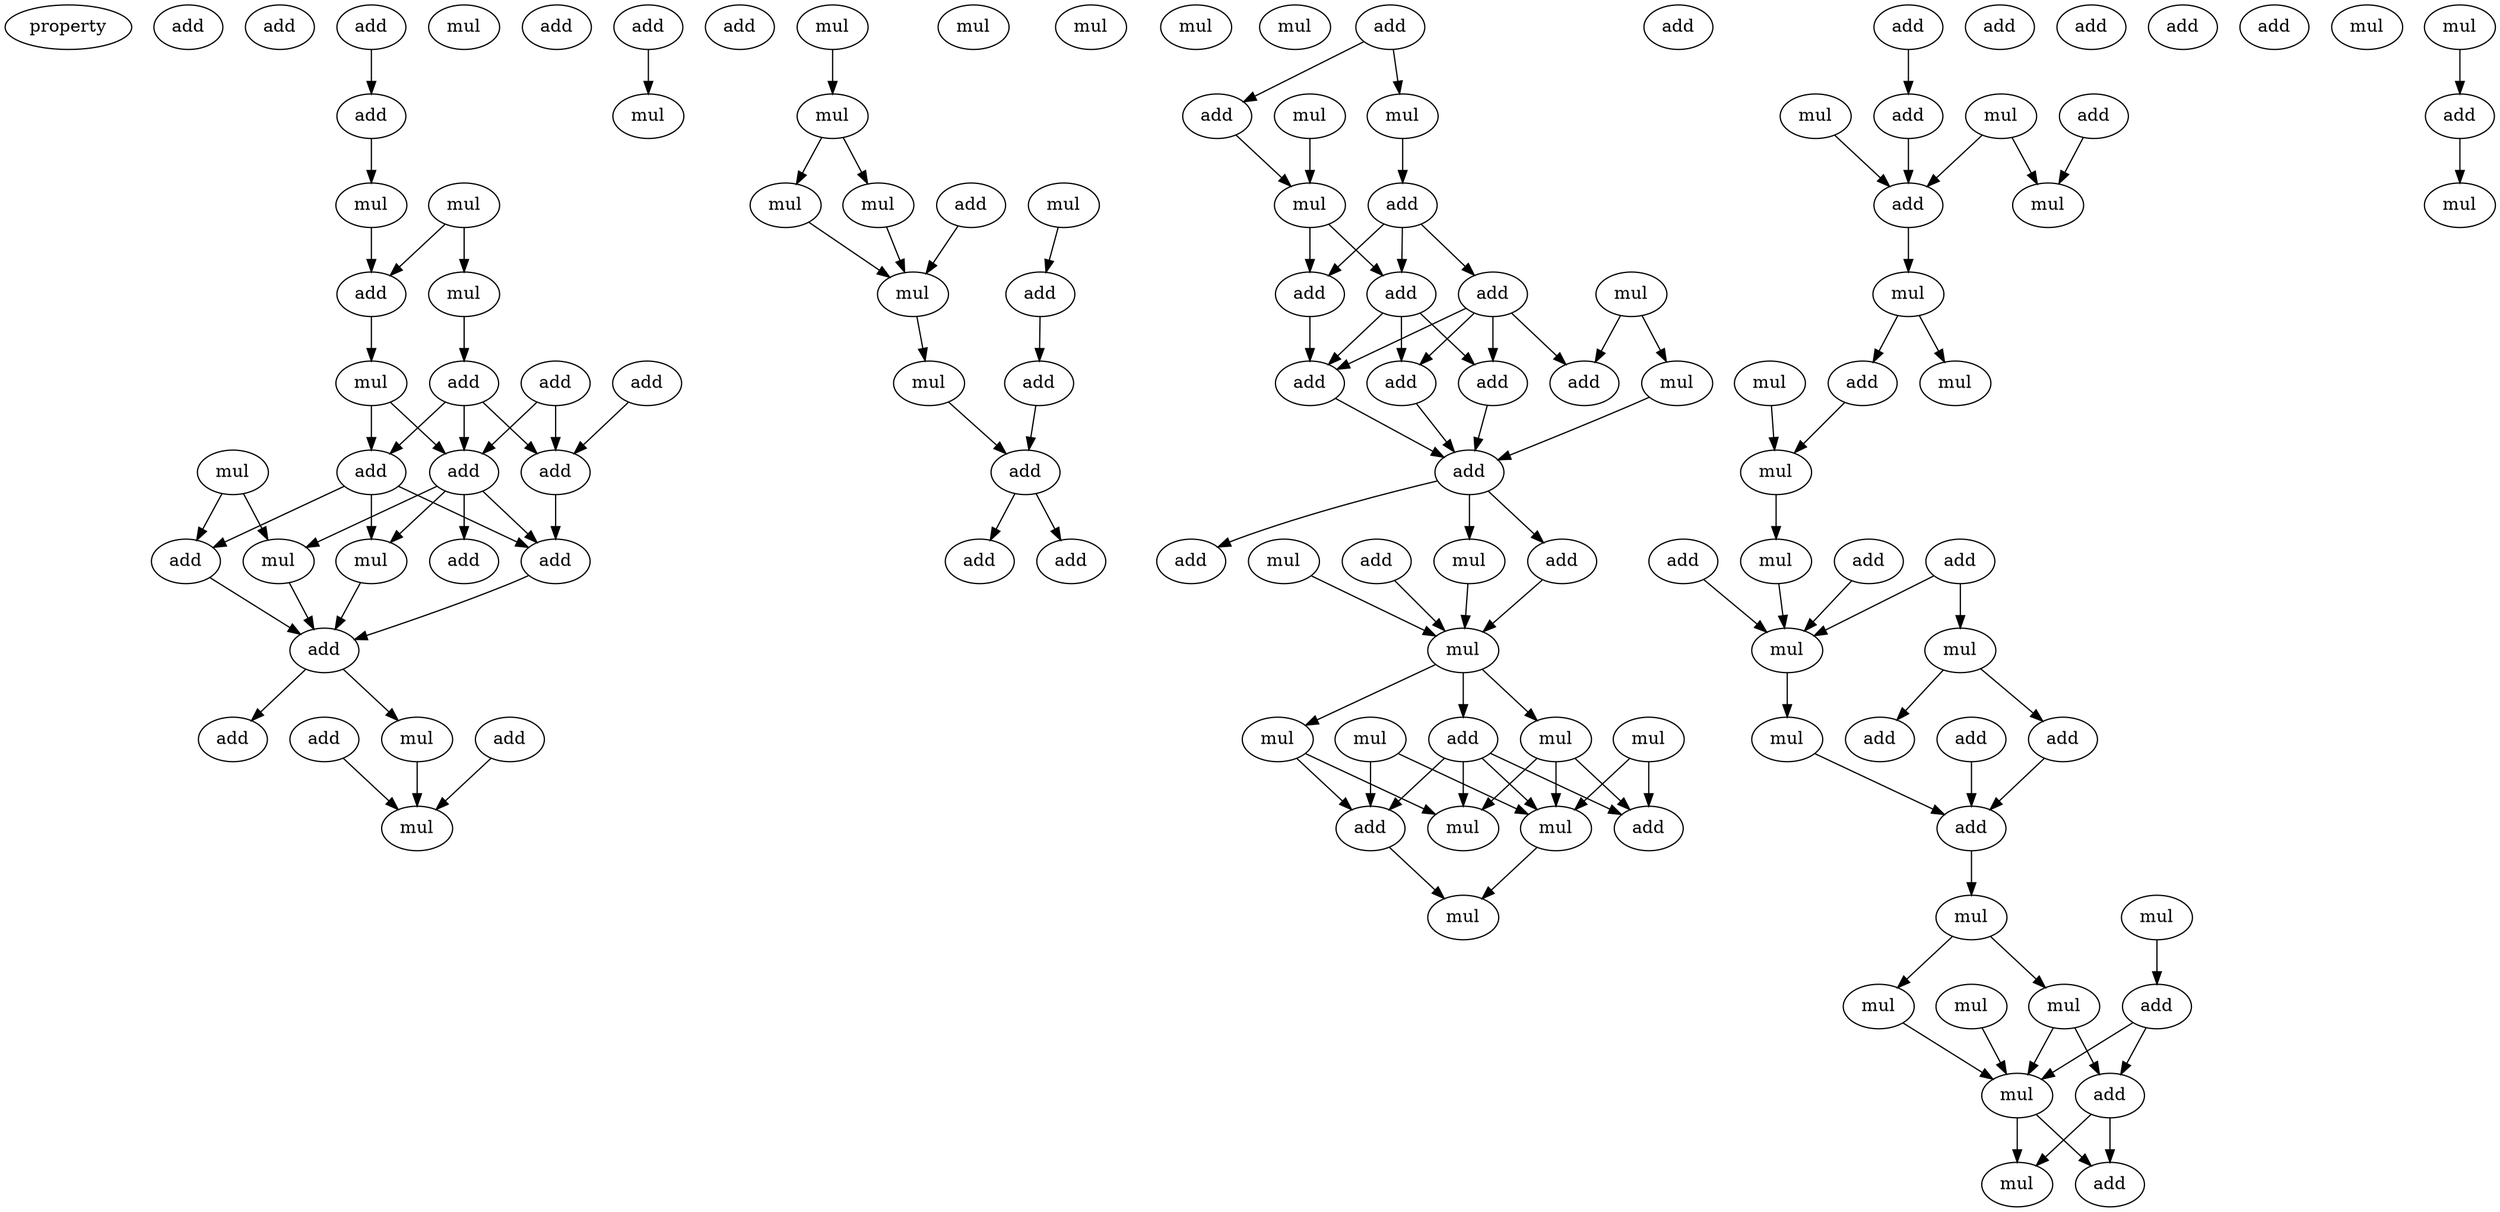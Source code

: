 digraph {
    node [fontcolor=black]
    property [mul=2,lf=1.1]
    0 [ label = add ];
    1 [ label = add ];
    2 [ label = add ];
    3 [ label = add ];
    4 [ label = mul ];
    5 [ label = mul ];
    6 [ label = mul ];
    7 [ label = mul ];
    8 [ label = add ];
    9 [ label = add ];
    10 [ label = mul ];
    11 [ label = add ];
    12 [ label = add ];
    13 [ label = add ];
    14 [ label = mul ];
    15 [ label = add ];
    16 [ label = add ];
    17 [ label = add ];
    18 [ label = mul ];
    19 [ label = mul ];
    20 [ label = add ];
    21 [ label = add ];
    22 [ label = add ];
    23 [ label = add ];
    24 [ label = add ];
    25 [ label = add ];
    26 [ label = add ];
    27 [ label = mul ];
    28 [ label = mul ];
    29 [ label = add ];
    30 [ label = add ];
    31 [ label = mul ];
    32 [ label = mul ];
    33 [ label = mul ];
    34 [ label = mul ];
    35 [ label = mul ];
    36 [ label = mul ];
    37 [ label = mul ];
    38 [ label = add ];
    39 [ label = mul ];
    40 [ label = add ];
    41 [ label = add ];
    42 [ label = mul ];
    43 [ label = mul ];
    44 [ label = add ];
    45 [ label = mul ];
    46 [ label = add ];
    47 [ label = mul ];
    48 [ label = add ];
    49 [ label = add ];
    50 [ label = add ];
    51 [ label = mul ];
    52 [ label = mul ];
    53 [ label = add ];
    54 [ label = mul ];
    55 [ label = add ];
    56 [ label = add ];
    57 [ label = add ];
    58 [ label = mul ];
    59 [ label = add ];
    60 [ label = add ];
    61 [ label = add ];
    62 [ label = add ];
    63 [ label = mul ];
    64 [ label = add ];
    65 [ label = mul ];
    66 [ label = mul ];
    67 [ label = add ];
    68 [ label = add ];
    69 [ label = add ];
    70 [ label = mul ];
    71 [ label = mul ];
    72 [ label = mul ];
    73 [ label = mul ];
    74 [ label = add ];
    75 [ label = mul ];
    76 [ label = mul ];
    77 [ label = add ];
    78 [ label = mul ];
    79 [ label = add ];
    80 [ label = mul ];
    81 [ label = add ];
    82 [ label = add ];
    83 [ label = mul ];
    84 [ label = mul ];
    85 [ label = add ];
    86 [ label = add ];
    87 [ label = add ];
    88 [ label = add ];
    89 [ label = mul ];
    90 [ label = mul ];
    91 [ label = add ];
    92 [ label = mul ];
    93 [ label = add ];
    94 [ label = mul ];
    95 [ label = add ];
    96 [ label = mul ];
    97 [ label = mul ];
    98 [ label = add ];
    99 [ label = add ];
    100 [ label = add ];
    101 [ label = add ];
    102 [ label = mul ];
    103 [ label = mul ];
    104 [ label = add ];
    105 [ label = mul ];
    106 [ label = add ];
    107 [ label = add ];
    108 [ label = add ];
    109 [ label = mul ];
    110 [ label = mul ];
    111 [ label = mul ];
    112 [ label = add ];
    113 [ label = mul ];
    114 [ label = mul ];
    115 [ label = add ];
    116 [ label = mul ];
    117 [ label = mul ];
    118 [ label = mul ];
    119 [ label = mul ];
    120 [ label = add ];
    121 [ label = add ];
    122 [ label = mul ];
    2 -> 3 [ name = 0 ];
    3 -> 4 [ name = 1 ];
    4 -> 8 [ name = 2 ];
    5 -> 7 [ name = 3 ];
    5 -> 8 [ name = 4 ];
    7 -> 11 [ name = 5 ];
    8 -> 10 [ name = 6 ];
    9 -> 13 [ name = 7 ];
    10 -> 15 [ name = 8 ];
    10 -> 16 [ name = 9 ];
    11 -> 13 [ name = 10 ];
    11 -> 15 [ name = 11 ];
    11 -> 16 [ name = 12 ];
    12 -> 13 [ name = 13 ];
    12 -> 15 [ name = 14 ];
    13 -> 20 [ name = 15 ];
    14 -> 17 [ name = 16 ];
    14 -> 19 [ name = 17 ];
    15 -> 18 [ name = 18 ];
    15 -> 19 [ name = 19 ];
    15 -> 20 [ name = 20 ];
    15 -> 21 [ name = 21 ];
    16 -> 17 [ name = 22 ];
    16 -> 18 [ name = 23 ];
    16 -> 20 [ name = 24 ];
    17 -> 22 [ name = 25 ];
    18 -> 22 [ name = 26 ];
    19 -> 22 [ name = 27 ];
    20 -> 22 [ name = 28 ];
    22 -> 24 [ name = 29 ];
    22 -> 27 [ name = 30 ];
    23 -> 28 [ name = 31 ];
    25 -> 28 [ name = 32 ];
    27 -> 28 [ name = 33 ];
    29 -> 32 [ name = 34 ];
    31 -> 33 [ name = 35 ];
    33 -> 35 [ name = 36 ];
    33 -> 36 [ name = 37 ];
    35 -> 39 [ name = 38 ];
    36 -> 39 [ name = 39 ];
    37 -> 40 [ name = 40 ];
    38 -> 39 [ name = 41 ];
    39 -> 43 [ name = 42 ];
    40 -> 41 [ name = 43 ];
    41 -> 44 [ name = 44 ];
    43 -> 44 [ name = 45 ];
    44 -> 46 [ name = 46 ];
    44 -> 48 [ name = 47 ];
    49 -> 50 [ name = 48 ];
    49 -> 51 [ name = 49 ];
    50 -> 54 [ name = 50 ];
    51 -> 53 [ name = 51 ];
    52 -> 54 [ name = 52 ];
    53 -> 55 [ name = 53 ];
    53 -> 56 [ name = 54 ];
    53 -> 57 [ name = 55 ];
    54 -> 56 [ name = 56 ];
    54 -> 57 [ name = 57 ];
    55 -> 59 [ name = 58 ];
    55 -> 60 [ name = 59 ];
    55 -> 61 [ name = 60 ];
    55 -> 62 [ name = 61 ];
    56 -> 59 [ name = 62 ];
    56 -> 60 [ name = 63 ];
    56 -> 61 [ name = 64 ];
    57 -> 60 [ name = 65 ];
    58 -> 62 [ name = 66 ];
    58 -> 63 [ name = 67 ];
    59 -> 64 [ name = 68 ];
    60 -> 64 [ name = 69 ];
    61 -> 64 [ name = 70 ];
    63 -> 64 [ name = 71 ];
    64 -> 65 [ name = 72 ];
    64 -> 67 [ name = 73 ];
    64 -> 69 [ name = 74 ];
    65 -> 70 [ name = 75 ];
    66 -> 70 [ name = 76 ];
    68 -> 70 [ name = 77 ];
    69 -> 70 [ name = 78 ];
    70 -> 71 [ name = 79 ];
    70 -> 74 [ name = 80 ];
    70 -> 75 [ name = 81 ];
    71 -> 77 [ name = 82 ];
    71 -> 78 [ name = 83 ];
    72 -> 76 [ name = 84 ];
    72 -> 79 [ name = 85 ];
    73 -> 76 [ name = 86 ];
    73 -> 77 [ name = 87 ];
    74 -> 76 [ name = 88 ];
    74 -> 77 [ name = 89 ];
    74 -> 78 [ name = 90 ];
    74 -> 79 [ name = 91 ];
    75 -> 76 [ name = 92 ];
    75 -> 78 [ name = 93 ];
    75 -> 79 [ name = 94 ];
    76 -> 80 [ name = 95 ];
    77 -> 80 [ name = 96 ];
    82 -> 85 [ name = 97 ];
    83 -> 88 [ name = 98 ];
    84 -> 88 [ name = 99 ];
    84 -> 89 [ name = 100 ];
    85 -> 88 [ name = 101 ];
    87 -> 89 [ name = 102 ];
    88 -> 90 [ name = 103 ];
    90 -> 93 [ name = 104 ];
    90 -> 94 [ name = 105 ];
    92 -> 96 [ name = 106 ];
    93 -> 96 [ name = 107 ];
    96 -> 97 [ name = 108 ];
    97 -> 103 [ name = 109 ];
    98 -> 103 [ name = 110 ];
    100 -> 102 [ name = 111 ];
    100 -> 103 [ name = 112 ];
    101 -> 103 [ name = 113 ];
    102 -> 104 [ name = 114 ];
    102 -> 106 [ name = 115 ];
    103 -> 105 [ name = 116 ];
    104 -> 108 [ name = 117 ];
    105 -> 108 [ name = 118 ];
    107 -> 108 [ name = 119 ];
    108 -> 110 [ name = 120 ];
    109 -> 112 [ name = 121 ];
    110 -> 111 [ name = 122 ];
    110 -> 114 [ name = 123 ];
    111 -> 115 [ name = 124 ];
    111 -> 116 [ name = 125 ];
    112 -> 115 [ name = 126 ];
    112 -> 116 [ name = 127 ];
    113 -> 116 [ name = 128 ];
    114 -> 116 [ name = 129 ];
    115 -> 119 [ name = 130 ];
    115 -> 121 [ name = 131 ];
    116 -> 119 [ name = 132 ];
    116 -> 121 [ name = 133 ];
    118 -> 120 [ name = 134 ];
    120 -> 122 [ name = 135 ];
}
